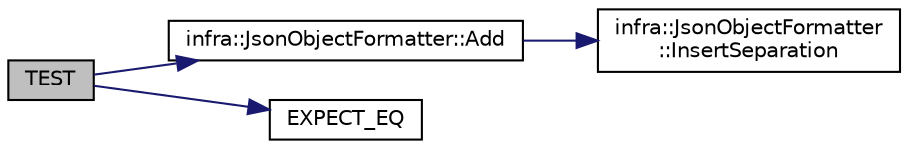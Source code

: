 digraph "TEST"
{
 // INTERACTIVE_SVG=YES
  edge [fontname="Helvetica",fontsize="10",labelfontname="Helvetica",labelfontsize="10"];
  node [fontname="Helvetica",fontsize="10",shape=record];
  rankdir="LR";
  Node24 [label="TEST",height=0.2,width=0.4,color="black", fillcolor="grey75", style="filled", fontcolor="black"];
  Node24 -> Node25 [color="midnightblue",fontsize="10",style="solid",fontname="Helvetica"];
  Node25 [label="infra::JsonObjectFormatter::Add",height=0.2,width=0.4,color="black", fillcolor="white", style="filled",URL="$d5/d0c/classinfra_1_1_json_object_formatter.html#a168d48b2c0ad612f20e3ac64860f66fb"];
  Node25 -> Node26 [color="midnightblue",fontsize="10",style="solid",fontname="Helvetica"];
  Node26 [label="infra::JsonObjectFormatter\l::InsertSeparation",height=0.2,width=0.4,color="black", fillcolor="white", style="filled",URL="$d5/d0c/classinfra_1_1_json_object_formatter.html#ac2041229a3087e80db335a43a8f00293"];
  Node24 -> Node27 [color="midnightblue",fontsize="10",style="solid",fontname="Helvetica"];
  Node27 [label="EXPECT_EQ",height=0.2,width=0.4,color="black", fillcolor="white", style="filled",URL="$d6/def/_test_json_8cpp.html#a82745227e2f0a8edbb4ae630d88a8e86"];
}
